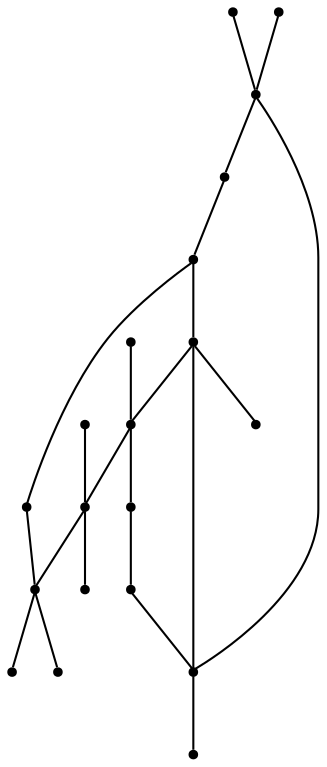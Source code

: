 graph {
  node [shape=point,comment="{\"directed\":false,\"doi\":\"10.1007/978-3-319-03841-4_33\",\"figure\":\"6\"}"]

  v0 [pos="1019.5120821736555,1962.365428568549"]
  v1 [pos="1010.306477809191,2091.384342997776"]
  v2 [pos="958.7088767802717,1962.2279498144107"]
  v3 [pos="956.8534054786824,2056.26201869361"]
  v4 [pos="911.2642789999873,1960.8901708923215"]
  v5 [pos="908.0786651582323,2053.857475858745"]
  v6 [pos="840.4507190875546,2094.3223949664143"]
  v7 [pos="722.7033520363003,2081.3682336178945"]
  v8 [pos="694.1056134965452,1884.0921987668926"]
  v9 [pos="1108.2729511775408,1961.8298845966012"]
  v10 [pos="1025.0087480958985,1866.9851870597927"]
  v11 [pos="961.3962339395669,1867.2560748917203"]
  v12 [pos="919.7016057580835,1844.9482711663763"]
  v13 [pos="759.9989741646502,1843.3458996929603"]
  v14 [pos="850.3286876411412,1962.365428568549"]
  v15 [pos="854.3524066019856,1882.8804844285587"]
  v16 [pos="767.0727875120365,1962.094540736621"]
  v17 [pos="775.2370393866701,2053.982491229067"]
  v18 [pos="706.1392957503838,1961.9539143421823"]
  v19 [pos="641.0465337605945,1963.2947137271863"]

  v19 -- v18 [id="-2",pos="641.0465337605945,1963.2947137271863 706.1392957503838,1961.9539143421823 706.1392957503838,1961.9539143421823 706.1392957503838,1961.9539143421823"]
  v18 -- v16 [id="-3",pos="706.1392957503838,1961.9539143421823 767.0727875120365,1962.094540736621 767.0727875120365,1962.094540736621 767.0727875120365,1962.094540736621"]
  v16 -- v14 [id="-6",pos="767.0727875120365,1962.094540736621 850.3286876411412,1962.365428568549 850.3286876411412,1962.365428568549 850.3286876411412,1962.365428568549"]
  v14 -- v4 [id="-7",pos="850.3286876411412,1962.365428568549 911.2642789999873,1960.8901708923215 911.2642789999873,1960.8901708923215 911.2642789999873,1960.8901708923215"]
  v4 -- v2 [id="-8",pos="911.2642789999873,1960.8901708923215 958.7088767802717,1962.2279498144107 958.7088767802717,1962.2279498144107 958.7088767802717,1962.2279498144107"]
  v2 -- v0 [id="-9",pos="958.7088767802717,1962.2279498144107 1019.5120821736555,1962.365428568549 1019.5120821736555,1962.365428568549 1019.5120821736555,1962.365428568549"]
  v0 -- v9 [id="-10",pos="1019.5120821736555,1962.365428568549 1108.2729511775408,1961.8298845966012 1108.2729511775408,1961.8298845966012 1108.2729511775408,1961.8298845966012"]
  v8 -- v18 [id="-11",pos="694.1056134965452,1884.0921987668926 706.1392957503838,1961.9539143421823 706.1392957503838,1961.9539143421823 706.1392957503838,1961.9539143421823"]
  v18 -- v7 [id="-12",pos="706.1392957503838,1961.9539143421823 722.7033520363003,2081.3682336178945 722.7033520363003,2081.3682336178945 722.7033520363003,2081.3682336178945"]
  v7 -- v6 [id="-13",pos="722.7033520363003,2081.3682336178945 840.4507190875546,2094.3223949664143 840.4507190875546,2094.3223949664143 840.4507190875546,2094.3223949664143"]
  v13 -- v16 [id="-14",pos="759.9989741646502,1843.3458996929603 767.0727875120365,1962.094540736621 767.0727875120365,1962.094540736621 767.0727875120365,1962.094540736621"]
  v16 -- v17 [id="-15",pos="767.0727875120365,1962.094540736621 775.2370393866701,2053.982491229067 775.2370393866701,2053.982491229067 775.2370393866701,2053.982491229067"]
  v6 -- v14 [id="-16",pos="840.4507190875546,2094.3223949664143 850.3286876411412,1962.365428568549 850.3286876411412,1962.365428568549 850.3286876411412,1962.365428568549"]
  v14 -- v15 [id="-17",pos="850.3286876411412,1962.365428568549 854.3524066019856,1882.8804844285587 854.3524066019856,1882.8804844285587 854.3524066019856,1882.8804844285587"]
  v6 -- v1 [id="-18",pos="840.4507190875546,2094.3223949664143 1010.306477809191,2091.384342997776 1010.306477809191,2091.384342997776 1010.306477809191,2091.384342997776"]
  v5 -- v4 [id="-20",pos="908.0786651582323,2053.857475858745 911.2642789999873,1960.8901708923215 911.2642789999873,1960.8901708923215 911.2642789999873,1960.8901708923215"]
  v4 -- v12 [id="-21",pos="911.2642789999873,1960.8901708923215 919.7016057580835,1844.9482711663763 919.7016057580835,1844.9482711663763 919.7016057580835,1844.9482711663763"]
  v12 -- v13 [id="-22",pos="919.7016057580835,1844.9482711663763 759.9989741646502,1843.3458996929603 759.9989741646502,1843.3458996929603 759.9989741646502,1843.3458996929603"]
  v3 -- v2 [id="-23",pos="956.8534054786824,2056.26201869361 958.7088767802717,1962.2279498144107 958.7088767802717,1962.2279498144107 958.7088767802717,1962.2279498144107"]
  v2 -- v11 [id="-24",pos="958.7088767802717,1962.2279498144107 961.3962339395669,1867.2560748917203 961.3962339395669,1867.2560748917203 961.3962339395669,1867.2560748917203"]
  v1 -- v0 [id="-25",pos="1010.306477809191,2091.384342997776 1019.5120821736555,1962.365428568549 1019.5120821736555,1962.365428568549 1019.5120821736555,1962.365428568549"]
  v0 -- v10 [id="-26",pos="1019.5120821736555,1962.365428568549 1025.0087480958985,1866.9851870597927 1025.0087480958985,1866.9851870597927 1025.0087480958985,1866.9851870597927"]
}